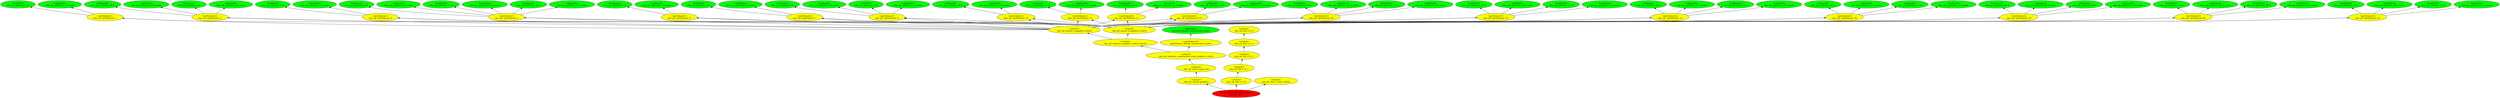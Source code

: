 digraph {
rankdir="BT"
spriteset_default_construction_states [fillcolor=green style="filled" label="<spriteset>\nspriteset_default_construction_states"]
spritelayout_default_construction_states [fillcolor=yellow style="filled" label="<spritelayout>\nspritelayout_default_construction_states"]
clay_pit_spriteset_1_0 [fillcolor=green style="filled" label="<spriteset>\nclay_pit_spriteset_1_0"]
clay_pit_spriteset_1_0_snow [fillcolor=green style="filled" label="<spriteset>\nclay_pit_spriteset_1_0_snow"]
clay_pit_spriteset_3_0 [fillcolor=green style="filled" label="<spriteset>\nclay_pit_spriteset_3_0"]
clay_pit_spriteset_3_0_snow [fillcolor=green style="filled" label="<spriteset>\nclay_pit_spriteset_3_0_snow"]
clay_pit_spriteset_4_0 [fillcolor=green style="filled" label="<spriteset>\nclay_pit_spriteset_4_0"]
clay_pit_spriteset_4_0_snow [fillcolor=green style="filled" label="<spriteset>\nclay_pit_spriteset_4_0_snow"]
clay_pit_spriteset_5_0 [fillcolor=green style="filled" label="<spriteset>\nclay_pit_spriteset_5_0"]
clay_pit_spriteset_5_0_snow [fillcolor=green style="filled" label="<spriteset>\nclay_pit_spriteset_5_0_snow"]
clay_pit_spriteset_6_0 [fillcolor=green style="filled" label="<spriteset>\nclay_pit_spriteset_6_0"]
clay_pit_spriteset_6_0_snow [fillcolor=green style="filled" label="<spriteset>\nclay_pit_spriteset_6_0_snow"]
clay_pit_spriteset_7_0 [fillcolor=green style="filled" label="<spriteset>\nclay_pit_spriteset_7_0"]
clay_pit_spriteset_7_0_snow [fillcolor=green style="filled" label="<spriteset>\nclay_pit_spriteset_7_0_snow"]
clay_pit_spriteset_8_0 [fillcolor=green style="filled" label="<spriteset>\nclay_pit_spriteset_8_0"]
clay_pit_spriteset_8_0_snow [fillcolor=green style="filled" label="<spriteset>\nclay_pit_spriteset_8_0_snow"]
clay_pit_spriteset_9_0 [fillcolor=green style="filled" label="<spriteset>\nclay_pit_spriteset_9_0"]
clay_pit_spriteset_9_0_snow [fillcolor=green style="filled" label="<spriteset>\nclay_pit_spriteset_9_0_snow"]
clay_pit_spriteset_10_0 [fillcolor=green style="filled" label="<spriteset>\nclay_pit_spriteset_10_0"]
clay_pit_spriteset_10_0_snow [fillcolor=green style="filled" label="<spriteset>\nclay_pit_spriteset_10_0_snow"]
clay_pit_spriteset_11_0 [fillcolor=green style="filled" label="<spriteset>\nclay_pit_spriteset_11_0"]
clay_pit_spriteset_11_0_snow [fillcolor=green style="filled" label="<spriteset>\nclay_pit_spriteset_11_0_snow"]
clay_pit_spriteset_12_0 [fillcolor=green style="filled" label="<spriteset>\nclay_pit_spriteset_12_0"]
clay_pit_spriteset_12_0_snow [fillcolor=green style="filled" label="<spriteset>\nclay_pit_spriteset_12_0_snow"]
clay_pit_spriteset_13_0 [fillcolor=green style="filled" label="<spriteset>\nclay_pit_spriteset_13_0"]
clay_pit_spriteset_13_0_snow [fillcolor=green style="filled" label="<spriteset>\nclay_pit_spriteset_13_0_snow"]
clay_pit_spriteset_14_0 [fillcolor=green style="filled" label="<spriteset>\nclay_pit_spriteset_14_0"]
clay_pit_spriteset_14_0_snow [fillcolor=green style="filled" label="<spriteset>\nclay_pit_spriteset_14_0_snow"]
clay_pit_spriteset_15_0 [fillcolor=green style="filled" label="<spriteset>\nclay_pit_spriteset_15_0"]
clay_pit_spriteset_15_0_snow [fillcolor=green style="filled" label="<spriteset>\nclay_pit_spriteset_15_0_snow"]
clay_pit_spriteset_16_0 [fillcolor=green style="filled" label="<spriteset>\nclay_pit_spriteset_16_0"]
clay_pit_spriteset_16_0_snow [fillcolor=green style="filled" label="<spriteset>\nclay_pit_spriteset_16_0_snow"]
clay_pit_spriteset_17_0 [fillcolor=green style="filled" label="<spriteset>\nclay_pit_spriteset_17_0"]
clay_pit_spriteset_17_0_snow [fillcolor=green style="filled" label="<spriteset>\nclay_pit_spriteset_17_0_snow"]
clay_pit_spriteset_18_0 [fillcolor=green style="filled" label="<spriteset>\nclay_pit_spriteset_18_0"]
clay_pit_spriteset_18_0_snow [fillcolor=green style="filled" label="<spriteset>\nclay_pit_spriteset_18_0_snow"]
clay_pit_spriteset_19_0 [fillcolor=green style="filled" label="<spriteset>\nclay_pit_spriteset_19_0"]
clay_pit_spriteset_19_0_snow [fillcolor=green style="filled" label="<spriteset>\nclay_pit_spriteset_19_0_snow"]
clay_pit_spriteset_20_0 [fillcolor=green style="filled" label="<spriteset>\nclay_pit_spriteset_20_0"]
clay_pit_spriteset_20_0_snow [fillcolor=green style="filled" label="<spriteset>\nclay_pit_spriteset_20_0_snow"]
clay_pit_spriteset_21_0 [fillcolor=green style="filled" label="<spriteset>\nclay_pit_spriteset_21_0"]
clay_pit_spriteset_21_0_snow [fillcolor=green style="filled" label="<spriteset>\nclay_pit_spriteset_21_0_snow"]
clay_pit_spriteset_22_0 [fillcolor=green style="filled" label="<spriteset>\nclay_pit_spriteset_22_0"]
clay_pit_spriteset_22_0_snow [fillcolor=green style="filled" label="<spriteset>\nclay_pit_spriteset_22_0_snow"]
clay_pit_spriteset_23_0 [fillcolor=green style="filled" label="<spriteset>\nclay_pit_spriteset_23_0"]
clay_pit_spriteset_23_0_snow [fillcolor=green style="filled" label="<spriteset>\nclay_pit_spriteset_23_0_snow"]
clay_pit_spriteset_24_0 [fillcolor=green style="filled" label="<spriteset>\nclay_pit_spriteset_24_0"]
clay_pit_spriteset_24_0_snow [fillcolor=green style="filled" label="<spriteset>\nclay_pit_spriteset_24_0_snow"]
clay_pit_spriteset_25_0 [fillcolor=green style="filled" label="<spriteset>\nclay_pit_spriteset_25_0"]
clay_pit_spriteset_25_0_snow [fillcolor=green style="filled" label="<spriteset>\nclay_pit_spriteset_25_0_snow"]
clay_pit_spriteset_26_0 [fillcolor=green style="filled" label="<spriteset>\nclay_pit_spriteset_26_0"]
clay_pit_spriteset_26_0_snow [fillcolor=green style="filled" label="<spriteset>\nclay_pit_spriteset_26_0_snow"]
clay_pit_spriteset_27_0 [fillcolor=green style="filled" label="<spriteset>\nclay_pit_spriteset_27_0"]
clay_pit_spriteset_27_0_snow [fillcolor=green style="filled" label="<spriteset>\nclay_pit_spriteset_27_0_snow"]
clay_pit_spriteset_28_0 [fillcolor=green style="filled" label="<spriteset>\nclay_pit_spriteset_28_0"]
clay_pit_spriteset_28_0_snow [fillcolor=green style="filled" label="<spriteset>\nclay_pit_spriteset_28_0_snow"]
clay_pit_spriteset_29_0 [fillcolor=green style="filled" label="<spriteset>\nclay_pit_spriteset_29_0"]
clay_pit_spriteset_29_0_snow [fillcolor=green style="filled" label="<spriteset>\nclay_pit_spriteset_29_0_snow"]
clay_pit_spriteset_30_0 [fillcolor=green style="filled" label="<spriteset>\nclay_pit_spriteset_30_0"]
clay_pit_spriteset_30_0_snow [fillcolor=green style="filled" label="<spriteset>\nclay_pit_spriteset_30_0_snow"]
clay_pit_spritelayout_1 [fillcolor=yellow style="filled" label="<spritelayout>\nclay_pit_spritelayout_1"]
clay_pit_spritelayout_2 [fillcolor=yellow style="filled" label="<spritelayout>\nclay_pit_spritelayout_2"]
clay_pit_spritelayout_4 [fillcolor=yellow style="filled" label="<spritelayout>\nclay_pit_spritelayout_4"]
clay_pit_spritelayout_5 [fillcolor=yellow style="filled" label="<spritelayout>\nclay_pit_spritelayout_5"]
clay_pit_spritelayout_6 [fillcolor=yellow style="filled" label="<spritelayout>\nclay_pit_spritelayout_6"]
clay_pit_spritelayout_7 [fillcolor=yellow style="filled" label="<spritelayout>\nclay_pit_spritelayout_7"]
clay_pit_spritelayout_8 [fillcolor=yellow style="filled" label="<spritelayout>\nclay_pit_spritelayout_8"]
clay_pit_spritelayout_10 [fillcolor=yellow style="filled" label="<spritelayout>\nclay_pit_spritelayout_10"]
clay_pit_spritelayout_11 [fillcolor=yellow style="filled" label="<spritelayout>\nclay_pit_spritelayout_11"]
clay_pit_spritelayout_12 [fillcolor=yellow style="filled" label="<spritelayout>\nclay_pit_spritelayout_12"]
clay_pit_spritelayout_19 [fillcolor=yellow style="filled" label="<spritelayout>\nclay_pit_spritelayout_19"]
clay_pit_spritelayout_20 [fillcolor=yellow style="filled" label="<spritelayout>\nclay_pit_spritelayout_20"]
clay_pit_spritelayout_22 [fillcolor=yellow style="filled" label="<spritelayout>\nclay_pit_spritelayout_22"]
clay_pit_spritelayout_23 [fillcolor=yellow style="filled" label="<spritelayout>\nclay_pit_spritelayout_23"]
clay_pit_spritelayout_24 [fillcolor=yellow style="filled" label="<spritelayout>\nclay_pit_spritelayout_24"]
clay_pit_spritelayout_39 [fillcolor=yellow style="filled" label="<spritelayout>\nclay_pit_spritelayout_39"]
clay_pit_spritelayout_40 [fillcolor=yellow style="filled" label="<spritelayout>\nclay_pit_spritelayout_40"]
clay_pit_spritelayout_41 [fillcolor=yellow style="filled" label="<spritelayout>\nclay_pit_spritelayout_41"]
clay_pit_layout_1_graphics_switch [fillcolor=yellow style="filled" label="<switch>\nclay_pit_layout_1_graphics_switch"]
clay_pit_layout_2_graphics_switch [fillcolor=yellow style="filled" label="<switch>\nclay_pit_layout_2_graphics_switch"]
clay_pit_industry_graphics_switch_layouts [fillcolor=yellow style="filled" label="<switch>\nclay_pit_industry_graphics_switch_layouts"]
clay_pit_industry_construction_state_graphics_switch [fillcolor=yellow style="filled" label="<switch>\nclay_pit_industry_construction_state_graphics_switch"]
clay_pit_store_temp_vars [fillcolor=yellow style="filled" label="<switch>\nclay_pit_store_temp_vars"]
clay_pit_switch_graphics [fillcolor=yellow style="filled" label="<switch>\nclay_pit_switch_graphics"]
clay_pit_tile_2_lc_4 [fillcolor=yellow style="filled" label="<switch>\nclay_pit_tile_2_lc_4"]
clay_pit_tile_2_lc_3 [fillcolor=yellow style="filled" label="<switch>\nclay_pit_tile_2_lc_3"]
clay_pit_tile_2_lc_2 [fillcolor=yellow style="filled" label="<switch>\nclay_pit_tile_2_lc_2"]
clay_pit_tile_2_lc_1 [fillcolor=yellow style="filled" label="<switch>\nclay_pit_tile_2_lc_1"]
clay_pit_tile_2_lc_0 [fillcolor=yellow style="filled" label="<switch>\nclay_pit_tile_2_lc_0"]
clay_pit_tile_2_anim_control [fillcolor=yellow style="filled" label="<switch>\nclay_pit_tile_2_anim_control"]
clay_pit_tile_2 [fillcolor=red style="filled" label="FEAT_INDUSTRYTILES <240>\nclay_pit_tile_2"]
clay_pit_spritelayout_23->clay_pit_spriteset_23_0_snow
clay_pit_spritelayout_2->clay_pit_spriteset_20_0
clay_pit_spritelayout_10->clay_pit_spriteset_10_0_snow
clay_pit_industry_construction_state_graphics_switch->clay_pit_industry_graphics_switch_layouts
clay_pit_spritelayout_8->clay_pit_spriteset_9_0_snow
clay_pit_spritelayout_20->clay_pit_spriteset_21_0
clay_pit_layout_1_graphics_switch->clay_pit_spritelayout_41
clay_pit_spritelayout_19->clay_pit_spriteset_13_0_snow
clay_pit_layout_1_graphics_switch->clay_pit_spritelayout_1
clay_pit_spritelayout_5->clay_pit_spriteset_18_0
clay_pit_layout_1_graphics_switch->clay_pit_spritelayout_5
clay_pit_spritelayout_5->clay_pit_spriteset_6_0_snow
clay_pit_layout_2_graphics_switch->clay_pit_spritelayout_8
clay_pit_layout_1_graphics_switch->clay_pit_spritelayout_40
clay_pit_spritelayout_22->clay_pit_spriteset_15_0
clay_pit_spritelayout_20->clay_pit_spriteset_14_0
clay_pit_layout_1_graphics_switch->clay_pit_spritelayout_4
clay_pit_layout_2_graphics_switch->clay_pit_spritelayout_40
clay_pit_spritelayout_11->clay_pit_spriteset_11_0
clay_pit_tile_2_lc_3->clay_pit_tile_2_lc_4
clay_pit_layout_1_graphics_switch->clay_pit_spritelayout_12
clay_pit_industry_graphics_switch_layouts->clay_pit_layout_2_graphics_switch
clay_pit_layout_1_graphics_switch->clay_pit_spritelayout_19
clay_pit_spritelayout_39->clay_pit_spriteset_25_0_snow
clay_pit_spritelayout_39->clay_pit_spriteset_25_0
clay_pit_spritelayout_5->clay_pit_spriteset_6_0
clay_pit_layout_1_graphics_switch->clay_pit_spritelayout_10
clay_pit_spritelayout_12->clay_pit_spriteset_12_0_snow
clay_pit_spritelayout_4->clay_pit_spriteset_5_0_snow
clay_pit_tile_2->clay_pit_tile_2_anim_control
clay_pit_spritelayout_20->clay_pit_spriteset_21_0_snow
clay_pit_spritelayout_2->clay_pit_spriteset_4_0
clay_pit_spritelayout_1->clay_pit_spriteset_3_0
clay_pit_spritelayout_5->clay_pit_spriteset_19_0_snow
clay_pit_spritelayout_7->clay_pit_spriteset_8_0
clay_pit_spritelayout_22->clay_pit_spriteset_22_0
clay_pit_spritelayout_5->clay_pit_spriteset_18_0_snow
clay_pit_spritelayout_8->clay_pit_spriteset_1_0
clay_pit_spritelayout_6->clay_pit_spriteset_7_0_snow
clay_pit_spritelayout_19->clay_pit_spriteset_13_0
clay_pit_layout_2_graphics_switch->clay_pit_spritelayout_22
clay_pit_layout_2_graphics_switch->clay_pit_spritelayout_6
clay_pit_spritelayout_23->clay_pit_spriteset_16_0_snow
clay_pit_layout_1_graphics_switch->clay_pit_spritelayout_22
clay_pit_spritelayout_20->clay_pit_spriteset_14_0_snow
clay_pit_industry_construction_state_graphics_switch->spritelayout_default_construction_states
clay_pit_layout_1_graphics_switch->clay_pit_spritelayout_24
clay_pit_layout_2_graphics_switch->clay_pit_spritelayout_23
clay_pit_layout_1_graphics_switch->clay_pit_spritelayout_11
clay_pit_spritelayout_22->clay_pit_spriteset_22_0_snow
clay_pit_spritelayout_11->clay_pit_spriteset_11_0_snow
clay_pit_tile_2_lc_2->clay_pit_tile_2_lc_3
clay_pit_tile_2_lc_1->clay_pit_tile_2_lc_2
clay_pit_spritelayout_24->clay_pit_spriteset_24_0
clay_pit_spritelayout_23->clay_pit_spriteset_23_0
clay_pit_spritelayout_41->clay_pit_spriteset_27_0_snow
clay_pit_tile_2->clay_pit_tile_2_lc_0
clay_pit_switch_graphics->clay_pit_store_temp_vars
clay_pit_tile_2_lc_0->clay_pit_tile_2_lc_1
clay_pit_spritelayout_39->clay_pit_spriteset_28_0_snow
clay_pit_spritelayout_6->clay_pit_spriteset_7_0
clay_pit_layout_1_graphics_switch->clay_pit_spritelayout_20
clay_pit_layout_2_graphics_switch->clay_pit_spritelayout_7
clay_pit_spritelayout_23->clay_pit_spriteset_16_0
clay_pit_spritelayout_40->clay_pit_spriteset_29_0_snow
clay_pit_layout_1_graphics_switch->clay_pit_spritelayout_2
clay_pit_spritelayout_7->clay_pit_spriteset_8_0_snow
clay_pit_layout_2_graphics_switch->clay_pit_spritelayout_1
clay_pit_layout_2_graphics_switch->clay_pit_spritelayout_41
clay_pit_layout_2_graphics_switch->clay_pit_spritelayout_4
clay_pit_spritelayout_39->clay_pit_spriteset_28_0
clay_pit_spritelayout_22->clay_pit_spriteset_15_0_snow
clay_pit_layout_2_graphics_switch->clay_pit_spritelayout_12
clay_pit_spritelayout_24->clay_pit_spriteset_17_0
clay_pit_spritelayout_10->clay_pit_spriteset_10_0
clay_pit_layout_2_graphics_switch->clay_pit_spritelayout_39
clay_pit_layout_2_graphics_switch->clay_pit_spritelayout_5
clay_pit_layout_2_graphics_switch->clay_pit_spritelayout_20
clay_pit_spritelayout_2->clay_pit_spriteset_4_0_snow
clay_pit_spritelayout_8->clay_pit_spriteset_1_0_snow
clay_pit_spritelayout_41->clay_pit_spriteset_30_0
clay_pit_spritelayout_1->clay_pit_spriteset_3_0_snow
clay_pit_spritelayout_41->clay_pit_spriteset_27_0
clay_pit_spritelayout_5->clay_pit_spriteset_19_0
clay_pit_layout_1_graphics_switch->clay_pit_spritelayout_23
clay_pit_spritelayout_40->clay_pit_spriteset_26_0_snow
clay_pit_layout_2_graphics_switch->clay_pit_spritelayout_24
clay_pit_store_temp_vars->clay_pit_industry_construction_state_graphics_switch
clay_pit_spritelayout_41->clay_pit_spriteset_30_0_snow
clay_pit_layout_2_graphics_switch->clay_pit_spritelayout_2
clay_pit_industry_graphics_switch_layouts->clay_pit_layout_1_graphics_switch
clay_pit_spritelayout_4->clay_pit_spriteset_5_0
clay_pit_spritelayout_24->clay_pit_spriteset_17_0_snow
spritelayout_default_construction_states->spriteset_default_construction_states
clay_pit_spritelayout_8->clay_pit_spriteset_9_0
clay_pit_layout_1_graphics_switch->clay_pit_spritelayout_7
clay_pit_tile_2->clay_pit_switch_graphics
clay_pit_spritelayout_2->clay_pit_spriteset_20_0_snow
clay_pit_spritelayout_40->clay_pit_spriteset_29_0
clay_pit_layout_1_graphics_switch->clay_pit_spritelayout_8
clay_pit_spritelayout_24->clay_pit_spriteset_24_0_snow
clay_pit_layout_1_graphics_switch->clay_pit_spritelayout_6
clay_pit_layout_1_graphics_switch->clay_pit_spritelayout_39
clay_pit_layout_2_graphics_switch->clay_pit_spritelayout_19
clay_pit_spritelayout_40->clay_pit_spriteset_26_0
clay_pit_layout_2_graphics_switch->clay_pit_spritelayout_11
clay_pit_layout_2_graphics_switch->clay_pit_spritelayout_10
clay_pit_spritelayout_12->clay_pit_spriteset_12_0
}
